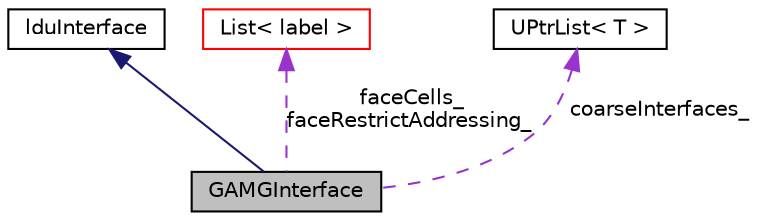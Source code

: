 digraph "GAMGInterface"
{
  bgcolor="transparent";
  edge [fontname="Helvetica",fontsize="10",labelfontname="Helvetica",labelfontsize="10"];
  node [fontname="Helvetica",fontsize="10",shape=record];
  Node1 [label="GAMGInterface",height=0.2,width=0.4,color="black", fillcolor="grey75", style="filled", fontcolor="black"];
  Node2 -> Node1 [dir="back",color="midnightblue",fontsize="10",style="solid",fontname="Helvetica"];
  Node2 [label="lduInterface",height=0.2,width=0.4,color="black",URL="$a01302.html",tooltip="An abstract base class for implicitly-coupled interfaces e.g. processor and cyclic patches..."];
  Node3 -> Node1 [dir="back",color="darkorchid3",fontsize="10",style="dashed",label=" faceCells_\nfaceRestrictAddressing_" ,fontname="Helvetica"];
  Node3 [label="List\< label \>",height=0.2,width=0.4,color="red",URL="$a01391.html"];
  Node4 -> Node1 [dir="back",color="darkorchid3",fontsize="10",style="dashed",label=" coarseInterfaces_" ,fontname="Helvetica"];
  Node4 [label="UPtrList\< T \>",height=0.2,width=0.4,color="black",URL="$a02864.html",tooltip="A templated 1D list of pointers to objects of type <T>, where the size of the array is known and used..."];
}
